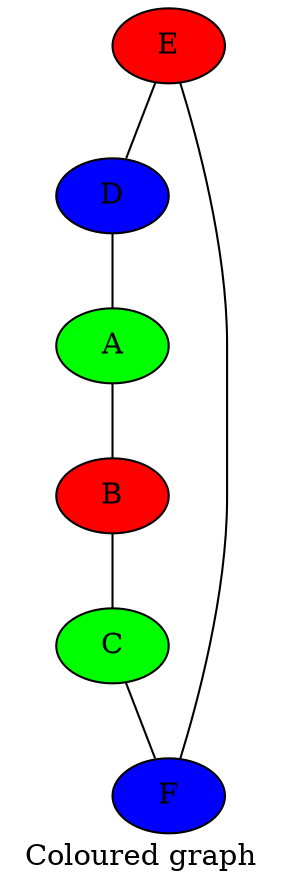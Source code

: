 graph {
label="Coloured graph"
E[label="E", style="filled", color="black", fillcolor="red"]
F[label="F", style="filled", color="black", fillcolor="blue"]
C[label="C", style="filled", color="black", fillcolor="green"]
D[label="D", style="filled", color="black", fillcolor="blue"]
A[label="A", style="filled", color="black", fillcolor="green"]
B[label="B", style="filled", color="black", fillcolor="red"]
A -- B
B -- C
C -- F
F -- E
E -- D
D -- A
}